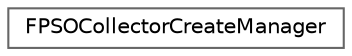 digraph "Graphical Class Hierarchy"
{
 // INTERACTIVE_SVG=YES
 // LATEX_PDF_SIZE
  bgcolor="transparent";
  edge [fontname=Helvetica,fontsize=10,labelfontname=Helvetica,labelfontsize=10];
  node [fontname=Helvetica,fontsize=10,shape=box,height=0.2,width=0.4];
  rankdir="LR";
  Node0 [id="Node000000",label="FPSOCollectorCreateManager",height=0.2,width=0.4,color="grey40", fillcolor="white", style="filled",URL="$de/da2/classFPSOCollectorCreateManager.html",tooltip="Manages all create functions of the globally defined IPSOCollectors."];
}

